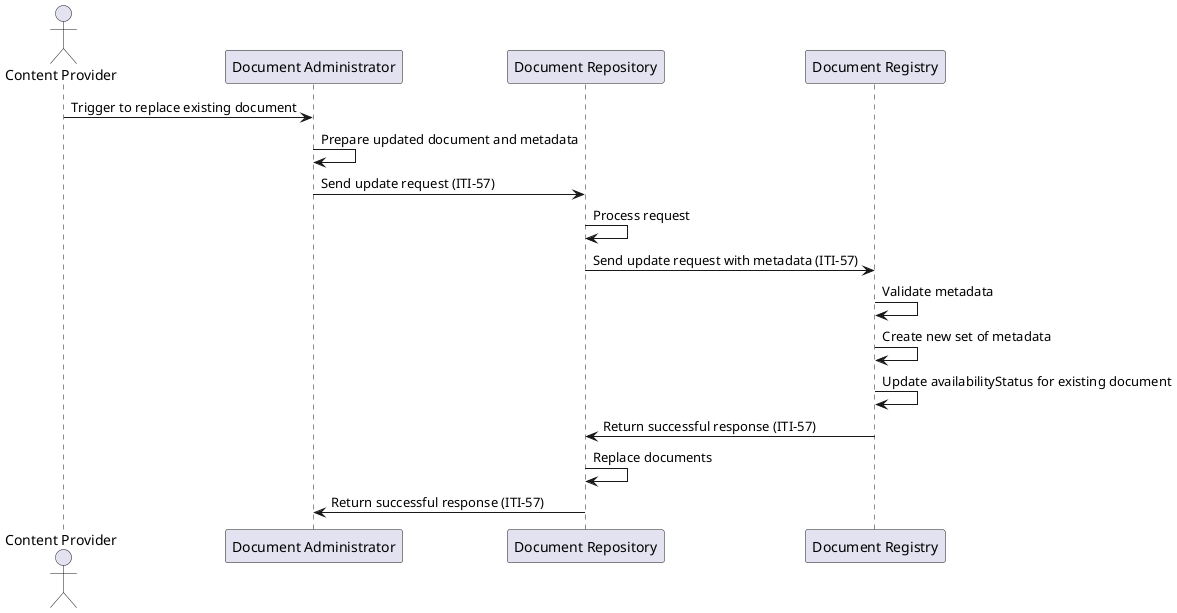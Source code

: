 
@startuml
actor "Content Provider" as CS
participant "Document Administrator" as DS
participant "Document Repository" as DR
participant "Document Registry" as DReg

CS -> DS: Trigger to replace existing document
DS -> DS: Prepare updated document and metadata
DS -> DR: Send update request (ITI-57)
DR -> DR: Process request
DR -> DReg: Send update request with metadata (ITI-57)
DReg -> DReg: Validate metadata
DReg -> DReg: Create new set of metadata 
DReg -> DReg: Update availabilityStatus for existing document
DReg -> DR: Return successful response (ITI-57)
DR -> DR: Replace documents
DR -> DS: Return successful response (ITI-57)
@enduml
